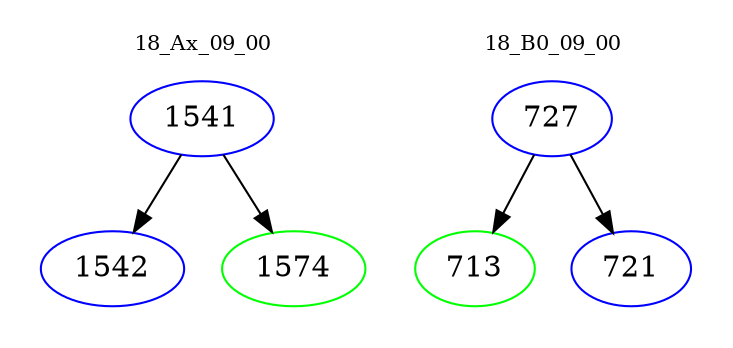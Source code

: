 digraph{
subgraph cluster_0 {
color = white
label = "18_Ax_09_00";
fontsize=10;
T0_1541 [label="1541", color="blue"]
T0_1541 -> T0_1542 [color="black"]
T0_1542 [label="1542", color="blue"]
T0_1541 -> T0_1574 [color="black"]
T0_1574 [label="1574", color="green"]
}
subgraph cluster_1 {
color = white
label = "18_B0_09_00";
fontsize=10;
T1_727 [label="727", color="blue"]
T1_727 -> T1_713 [color="black"]
T1_713 [label="713", color="green"]
T1_727 -> T1_721 [color="black"]
T1_721 [label="721", color="blue"]
}
}
